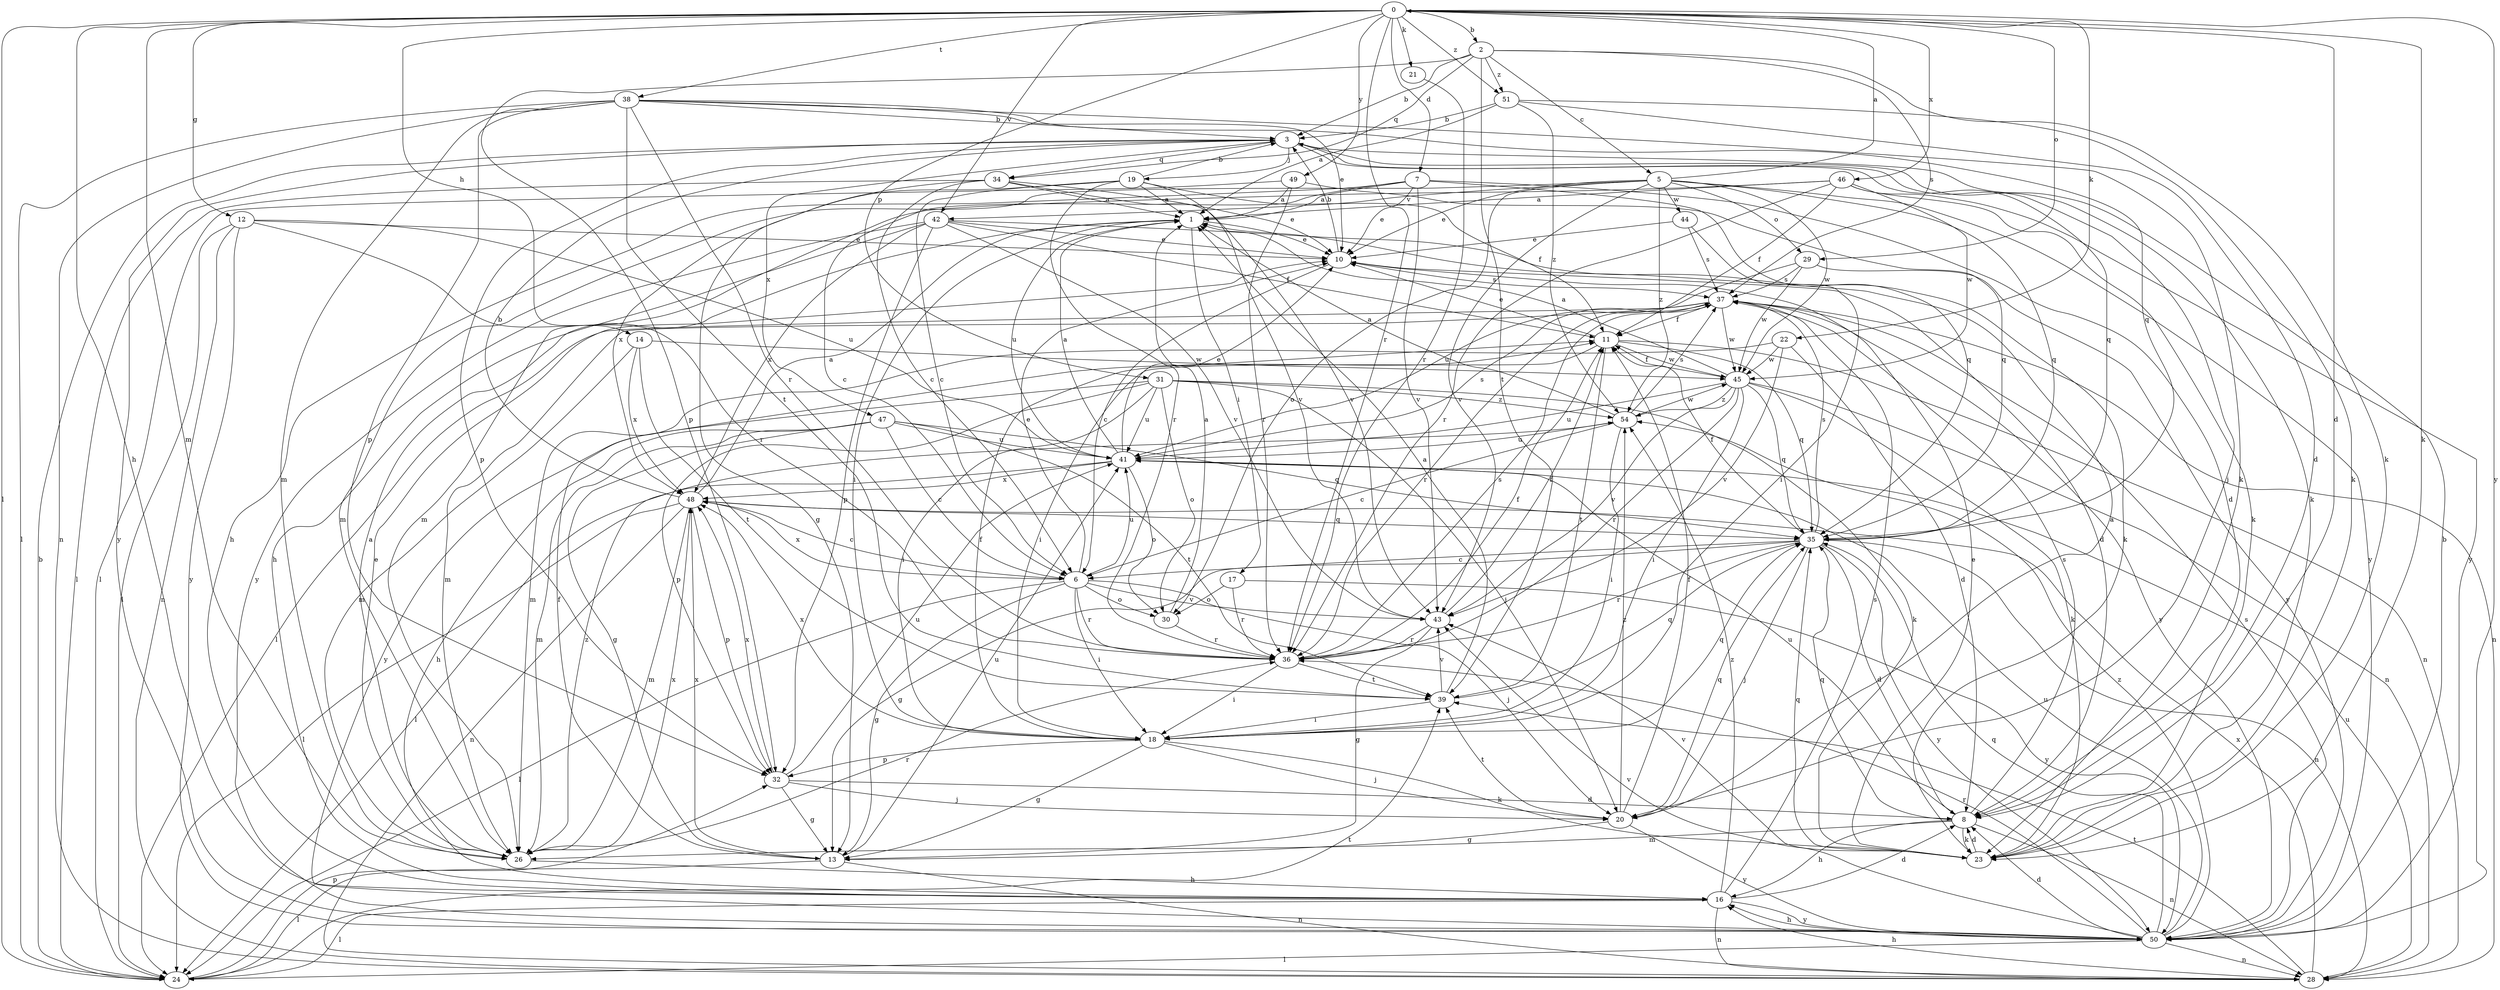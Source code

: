 strict digraph  {
0;
1;
2;
3;
5;
6;
7;
8;
10;
11;
12;
13;
14;
16;
17;
18;
19;
20;
21;
22;
23;
24;
26;
28;
29;
30;
31;
32;
34;
35;
36;
37;
38;
39;
41;
42;
43;
44;
45;
46;
47;
48;
49;
50;
51;
54;
0 -> 2  [label=b];
0 -> 7  [label=d];
0 -> 8  [label=d];
0 -> 12  [label=g];
0 -> 14  [label=h];
0 -> 16  [label=h];
0 -> 21  [label=k];
0 -> 22  [label=k];
0 -> 23  [label=k];
0 -> 24  [label=l];
0 -> 26  [label=m];
0 -> 29  [label=o];
0 -> 31  [label=p];
0 -> 36  [label=r];
0 -> 38  [label=t];
0 -> 42  [label=v];
0 -> 46  [label=x];
0 -> 49  [label=y];
0 -> 50  [label=y];
0 -> 51  [label=z];
1 -> 10  [label=e];
1 -> 17  [label=i];
1 -> 18  [label=i];
1 -> 41  [label=u];
2 -> 3  [label=b];
2 -> 5  [label=c];
2 -> 23  [label=k];
2 -> 32  [label=p];
2 -> 34  [label=q];
2 -> 37  [label=s];
2 -> 39  [label=t];
2 -> 51  [label=z];
3 -> 19  [label=j];
3 -> 20  [label=j];
3 -> 23  [label=k];
3 -> 32  [label=p];
3 -> 34  [label=q];
3 -> 35  [label=q];
3 -> 47  [label=x];
3 -> 50  [label=y];
5 -> 0  [label=a];
5 -> 10  [label=e];
5 -> 26  [label=m];
5 -> 29  [label=o];
5 -> 30  [label=o];
5 -> 35  [label=q];
5 -> 42  [label=v];
5 -> 43  [label=v];
5 -> 44  [label=w];
5 -> 45  [label=w];
5 -> 50  [label=y];
5 -> 54  [label=z];
6 -> 10  [label=e];
6 -> 13  [label=g];
6 -> 18  [label=i];
6 -> 20  [label=j];
6 -> 24  [label=l];
6 -> 30  [label=o];
6 -> 36  [label=r];
6 -> 41  [label=u];
6 -> 43  [label=v];
6 -> 48  [label=x];
7 -> 1  [label=a];
7 -> 6  [label=c];
7 -> 8  [label=d];
7 -> 10  [label=e];
7 -> 16  [label=h];
7 -> 35  [label=q];
7 -> 43  [label=v];
8 -> 16  [label=h];
8 -> 23  [label=k];
8 -> 26  [label=m];
8 -> 28  [label=n];
8 -> 35  [label=q];
8 -> 37  [label=s];
8 -> 41  [label=u];
10 -> 3  [label=b];
10 -> 6  [label=c];
10 -> 8  [label=d];
10 -> 37  [label=s];
11 -> 10  [label=e];
11 -> 18  [label=i];
11 -> 28  [label=n];
11 -> 35  [label=q];
11 -> 39  [label=t];
11 -> 45  [label=w];
12 -> 10  [label=e];
12 -> 24  [label=l];
12 -> 28  [label=n];
12 -> 36  [label=r];
12 -> 41  [label=u];
12 -> 50  [label=y];
13 -> 11  [label=f];
13 -> 24  [label=l];
13 -> 28  [label=n];
13 -> 41  [label=u];
13 -> 48  [label=x];
14 -> 26  [label=m];
14 -> 39  [label=t];
14 -> 45  [label=w];
14 -> 48  [label=x];
16 -> 8  [label=d];
16 -> 24  [label=l];
16 -> 28  [label=n];
16 -> 37  [label=s];
16 -> 50  [label=y];
16 -> 54  [label=z];
17 -> 30  [label=o];
17 -> 36  [label=r];
17 -> 50  [label=y];
18 -> 11  [label=f];
18 -> 13  [label=g];
18 -> 20  [label=j];
18 -> 23  [label=k];
18 -> 32  [label=p];
18 -> 35  [label=q];
18 -> 48  [label=x];
19 -> 1  [label=a];
19 -> 3  [label=b];
19 -> 6  [label=c];
19 -> 11  [label=f];
19 -> 36  [label=r];
19 -> 43  [label=v];
19 -> 48  [label=x];
20 -> 1  [label=a];
20 -> 11  [label=f];
20 -> 13  [label=g];
20 -> 35  [label=q];
20 -> 39  [label=t];
20 -> 50  [label=y];
20 -> 54  [label=z];
21 -> 36  [label=r];
22 -> 8  [label=d];
22 -> 26  [label=m];
22 -> 43  [label=v];
22 -> 45  [label=w];
23 -> 8  [label=d];
23 -> 10  [label=e];
23 -> 35  [label=q];
23 -> 43  [label=v];
24 -> 3  [label=b];
24 -> 32  [label=p];
24 -> 39  [label=t];
26 -> 1  [label=a];
26 -> 10  [label=e];
26 -> 16  [label=h];
26 -> 36  [label=r];
26 -> 48  [label=x];
26 -> 54  [label=z];
28 -> 16  [label=h];
28 -> 39  [label=t];
28 -> 41  [label=u];
28 -> 48  [label=x];
29 -> 37  [label=s];
29 -> 41  [label=u];
29 -> 45  [label=w];
29 -> 50  [label=y];
30 -> 1  [label=a];
30 -> 36  [label=r];
31 -> 18  [label=i];
31 -> 20  [label=j];
31 -> 23  [label=k];
31 -> 30  [label=o];
31 -> 32  [label=p];
31 -> 41  [label=u];
31 -> 50  [label=y];
31 -> 54  [label=z];
32 -> 8  [label=d];
32 -> 13  [label=g];
32 -> 20  [label=j];
32 -> 41  [label=u];
32 -> 48  [label=x];
34 -> 1  [label=a];
34 -> 6  [label=c];
34 -> 10  [label=e];
34 -> 13  [label=g];
34 -> 24  [label=l];
34 -> 43  [label=v];
35 -> 6  [label=c];
35 -> 8  [label=d];
35 -> 11  [label=f];
35 -> 13  [label=g];
35 -> 20  [label=j];
35 -> 28  [label=n];
35 -> 36  [label=r];
35 -> 37  [label=s];
35 -> 50  [label=y];
36 -> 11  [label=f];
36 -> 18  [label=i];
36 -> 37  [label=s];
36 -> 39  [label=t];
37 -> 11  [label=f];
37 -> 24  [label=l];
37 -> 26  [label=m];
37 -> 28  [label=n];
37 -> 36  [label=r];
37 -> 45  [label=w];
37 -> 50  [label=y];
38 -> 3  [label=b];
38 -> 10  [label=e];
38 -> 23  [label=k];
38 -> 24  [label=l];
38 -> 26  [label=m];
38 -> 28  [label=n];
38 -> 32  [label=p];
38 -> 35  [label=q];
38 -> 36  [label=r];
38 -> 39  [label=t];
39 -> 1  [label=a];
39 -> 18  [label=i];
39 -> 35  [label=q];
39 -> 43  [label=v];
41 -> 1  [label=a];
41 -> 10  [label=e];
41 -> 24  [label=l];
41 -> 30  [label=o];
41 -> 37  [label=s];
41 -> 48  [label=x];
42 -> 10  [label=e];
42 -> 11  [label=f];
42 -> 16  [label=h];
42 -> 23  [label=k];
42 -> 32  [label=p];
42 -> 43  [label=v];
42 -> 48  [label=x];
42 -> 50  [label=y];
43 -> 11  [label=f];
43 -> 13  [label=g];
43 -> 36  [label=r];
44 -> 10  [label=e];
44 -> 18  [label=i];
44 -> 37  [label=s];
45 -> 1  [label=a];
45 -> 11  [label=f];
45 -> 18  [label=i];
45 -> 23  [label=k];
45 -> 28  [label=n];
45 -> 35  [label=q];
45 -> 36  [label=r];
45 -> 41  [label=u];
45 -> 43  [label=v];
45 -> 54  [label=z];
46 -> 1  [label=a];
46 -> 11  [label=f];
46 -> 23  [label=k];
46 -> 26  [label=m];
46 -> 36  [label=r];
46 -> 45  [label=w];
46 -> 50  [label=y];
47 -> 6  [label=c];
47 -> 13  [label=g];
47 -> 16  [label=h];
47 -> 26  [label=m];
47 -> 35  [label=q];
47 -> 39  [label=t];
47 -> 41  [label=u];
48 -> 1  [label=a];
48 -> 3  [label=b];
48 -> 6  [label=c];
48 -> 24  [label=l];
48 -> 26  [label=m];
48 -> 28  [label=n];
48 -> 32  [label=p];
48 -> 35  [label=q];
49 -> 1  [label=a];
49 -> 24  [label=l];
49 -> 35  [label=q];
49 -> 36  [label=r];
50 -> 3  [label=b];
50 -> 8  [label=d];
50 -> 16  [label=h];
50 -> 24  [label=l];
50 -> 28  [label=n];
50 -> 35  [label=q];
50 -> 36  [label=r];
50 -> 37  [label=s];
50 -> 41  [label=u];
50 -> 43  [label=v];
50 -> 54  [label=z];
51 -> 1  [label=a];
51 -> 3  [label=b];
51 -> 8  [label=d];
51 -> 23  [label=k];
51 -> 54  [label=z];
54 -> 1  [label=a];
54 -> 6  [label=c];
54 -> 18  [label=i];
54 -> 37  [label=s];
54 -> 41  [label=u];
54 -> 45  [label=w];
}
